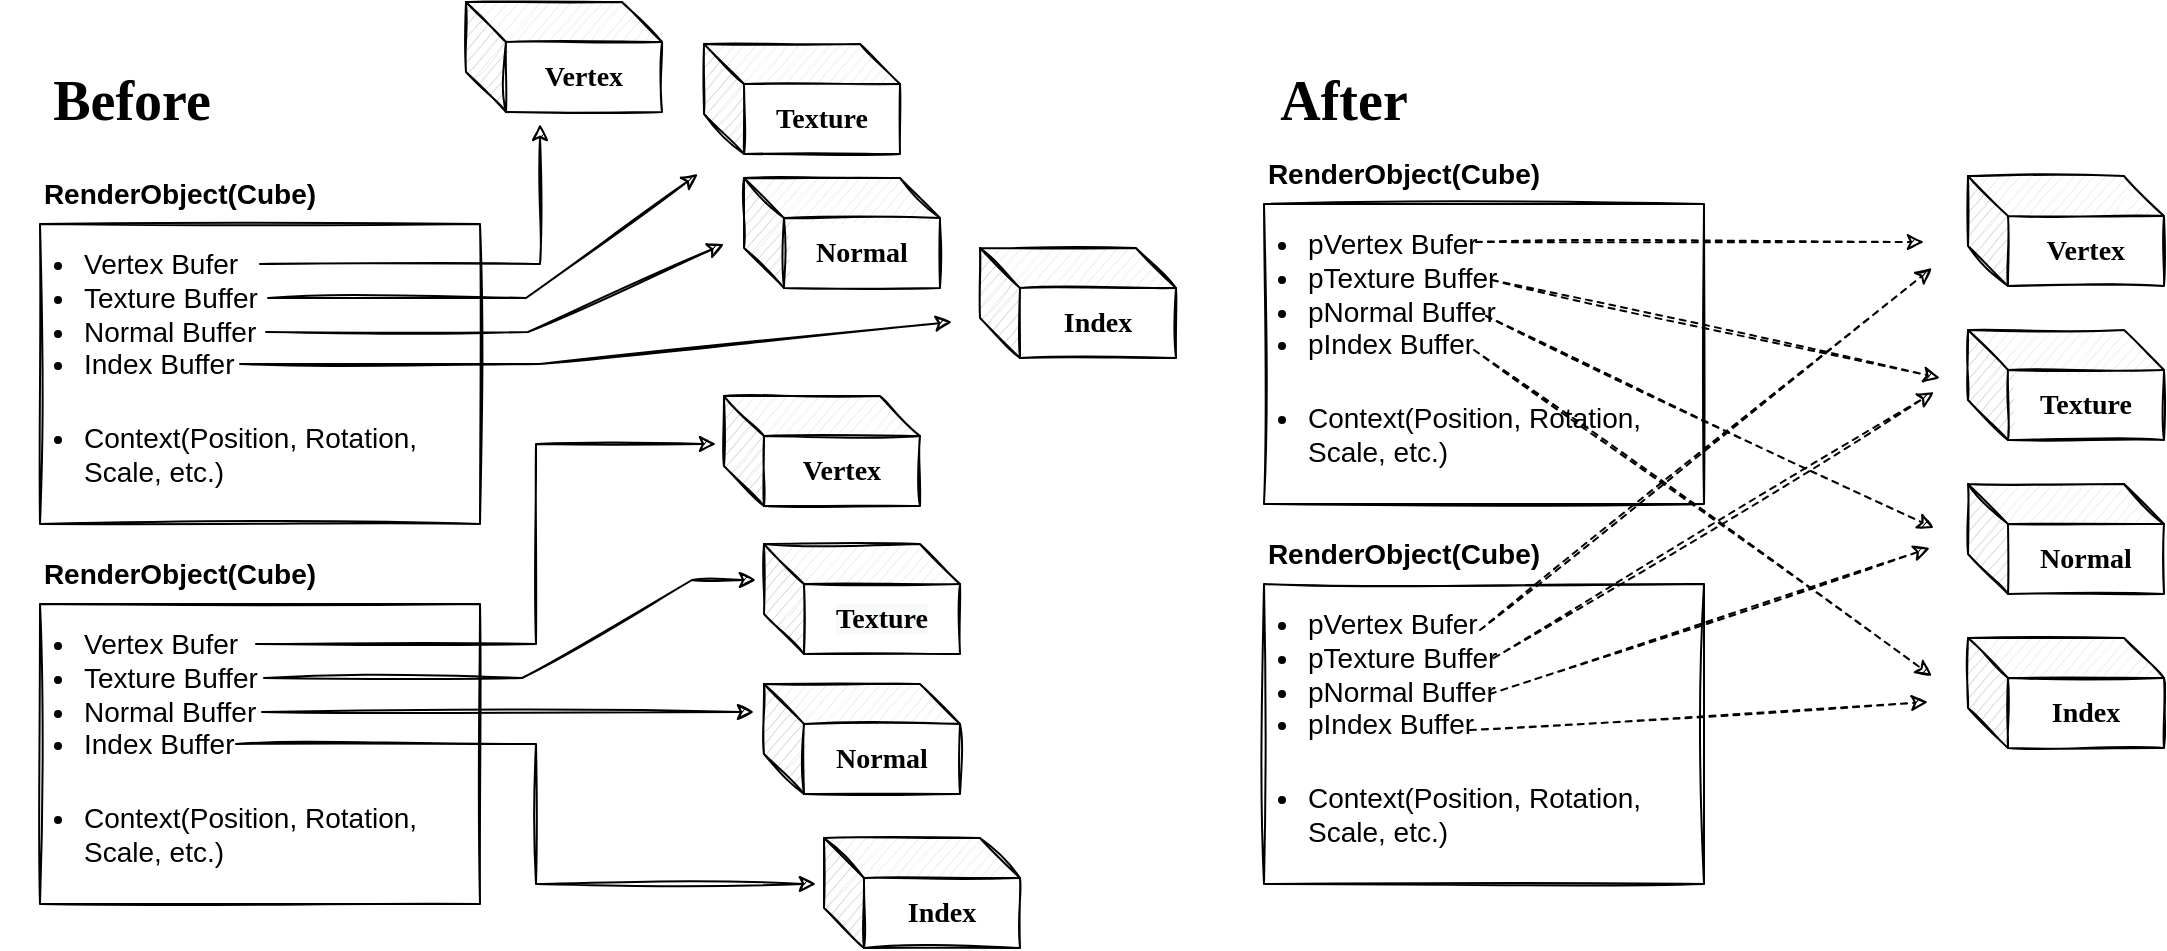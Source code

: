 <mxfile version="16.5.1" type="device"><diagram id="TqO5HWbR8SDvBkv4cXut" name="페이지-1"><mxGraphModel dx="1221" dy="764" grid="0" gridSize="10" guides="1" tooltips="1" connect="1" arrows="1" fold="1" page="0" pageScale="1" pageWidth="827" pageHeight="1169" math="0" shadow="0"><root><mxCell id="0"/><mxCell id="1" parent="0"/><mxCell id="radrT2njfF9qIuGcdS8G-8" value="&lt;div&gt;&lt;br&gt;&lt;/div&gt;" style="rounded=0;whiteSpace=wrap;html=1;sketch=1;" parent="1" vertex="1"><mxGeometry x="160" y="240" width="220" height="150" as="geometry"/></mxCell><mxCell id="radrT2njfF9qIuGcdS8G-9" value="RenderObject(Cube)" style="text;html=1;strokeColor=none;fillColor=none;align=center;verticalAlign=middle;whiteSpace=wrap;rounded=0;fontSize=14;fontStyle=1;sketch=1;" parent="1" vertex="1"><mxGeometry x="200" y="210" width="60" height="30" as="geometry"/></mxCell><mxCell id="radrT2njfF9qIuGcdS8G-10" value="&lt;ul&gt;&lt;li&gt;Vertex Bufer&lt;/li&gt;&lt;li&gt;Texture Buffer&lt;/li&gt;&lt;li&gt;Normal Buffer&lt;/li&gt;&lt;li&gt;Index Buffer&lt;/li&gt;&lt;/ul&gt;" style="text;html=1;strokeColor=none;fillColor=none;align=left;verticalAlign=middle;whiteSpace=wrap;rounded=0;fontSize=14;sketch=1;" parent="1" vertex="1"><mxGeometry x="140" y="240" width="260" height="90" as="geometry"/></mxCell><mxCell id="radrT2njfF9qIuGcdS8G-11" value="&lt;ul&gt;&lt;li&gt;Context(Position, Rotation, Scale, etc.)&lt;/li&gt;&lt;/ul&gt;" style="text;html=1;strokeColor=none;fillColor=none;align=left;verticalAlign=middle;whiteSpace=wrap;rounded=0;fontSize=14;sketch=1;" parent="1" vertex="1"><mxGeometry x="140" y="310" width="220" height="90" as="geometry"/></mxCell><mxCell id="radrT2njfF9qIuGcdS8G-12" value="&lt;div&gt;&lt;br&gt;&lt;/div&gt;" style="rounded=0;whiteSpace=wrap;html=1;sketch=1;" parent="1" vertex="1"><mxGeometry x="160" y="430" width="220" height="150" as="geometry"/></mxCell><mxCell id="radrT2njfF9qIuGcdS8G-14" value="&lt;ul&gt;&lt;li&gt;Vertex Bufer&lt;/li&gt;&lt;li&gt;Texture Buffer&lt;/li&gt;&lt;li&gt;Normal Buffer&lt;/li&gt;&lt;li&gt;Index Buffer&lt;/li&gt;&lt;/ul&gt;" style="text;html=1;strokeColor=none;fillColor=none;align=left;verticalAlign=middle;whiteSpace=wrap;rounded=0;fontSize=14;sketch=1;" parent="1" vertex="1"><mxGeometry x="140" y="430" width="260" height="90" as="geometry"/></mxCell><mxCell id="radrT2njfF9qIuGcdS8G-15" value="&lt;ul&gt;&lt;li&gt;Context(Position, Rotation, Scale, etc.)&lt;/li&gt;&lt;/ul&gt;" style="text;html=1;strokeColor=none;fillColor=none;align=left;verticalAlign=middle;whiteSpace=wrap;rounded=0;fontSize=14;sketch=1;" parent="1" vertex="1"><mxGeometry x="140" y="500" width="220" height="90" as="geometry"/></mxCell><mxCell id="radrT2njfF9qIuGcdS8G-16" value="RenderObject(Cube)" style="text;html=1;strokeColor=none;fillColor=none;align=center;verticalAlign=middle;whiteSpace=wrap;rounded=0;fontSize=14;fontStyle=1;sketch=1;" parent="1" vertex="1"><mxGeometry x="200" y="400" width="60" height="30" as="geometry"/></mxCell><mxCell id="radrT2njfF9qIuGcdS8G-17" value="" style="endArrow=classic;html=1;rounded=0;fontSize=14;sketch=1;" parent="1" edge="1"><mxGeometry width="50" height="50" relative="1" as="geometry"><mxPoint x="270" y="260" as="sourcePoint"/><mxPoint x="410" y="190" as="targetPoint"/><Array as="points"><mxPoint x="410" y="260"/></Array></mxGeometry></mxCell><mxCell id="radrT2njfF9qIuGcdS8G-18" value="" style="endArrow=classic;html=1;rounded=0;fontSize=14;sketch=1;" parent="1" edge="1"><mxGeometry width="50" height="50" relative="1" as="geometry"><mxPoint x="260" y="310" as="sourcePoint"/><mxPoint x="616" y="289" as="targetPoint"/><Array as="points"><mxPoint x="410" y="310"/></Array></mxGeometry></mxCell><mxCell id="radrT2njfF9qIuGcdS8G-20" value="" style="endArrow=classic;html=1;rounded=0;sketch=1;fontSize=14;" parent="1" edge="1"><mxGeometry width="50" height="50" relative="1" as="geometry"><mxPoint x="273" y="294" as="sourcePoint"/><mxPoint x="502" y="250" as="targetPoint"/><Array as="points"><mxPoint x="404" y="294"/></Array></mxGeometry></mxCell><mxCell id="radrT2njfF9qIuGcdS8G-21" value="" style="endArrow=classic;html=1;rounded=0;sketch=1;fontSize=14;" parent="1" edge="1"><mxGeometry width="50" height="50" relative="1" as="geometry"><mxPoint x="274" y="277" as="sourcePoint"/><mxPoint x="489" y="215" as="targetPoint"/><Array as="points"><mxPoint x="403" y="277"/></Array></mxGeometry></mxCell><mxCell id="radrT2njfF9qIuGcdS8G-23" value="Vertex" style="shape=cube;whiteSpace=wrap;html=1;boundedLbl=1;backgroundOutline=1;darkOpacity=0.05;darkOpacity2=0.1;sketch=1;fontSize=14;fontFamily=Comic Sans MS;fontStyle=1" parent="1" vertex="1"><mxGeometry x="373" y="129" width="98" height="55" as="geometry"/></mxCell><mxCell id="radrT2njfF9qIuGcdS8G-24" value="Texture" style="shape=cube;whiteSpace=wrap;html=1;boundedLbl=1;backgroundOutline=1;darkOpacity=0.05;darkOpacity2=0.1;sketch=1;fontSize=14;fontFamily=Comic Sans MS;fontStyle=1" parent="1" vertex="1"><mxGeometry x="492" y="150" width="98" height="55" as="geometry"/></mxCell><mxCell id="radrT2njfF9qIuGcdS8G-25" value="Normal" style="shape=cube;whiteSpace=wrap;html=1;boundedLbl=1;backgroundOutline=1;darkOpacity=0.05;darkOpacity2=0.1;sketch=1;fontSize=14;fontFamily=Comic Sans MS;fontStyle=1" parent="1" vertex="1"><mxGeometry x="512" y="217" width="98" height="55" as="geometry"/></mxCell><mxCell id="radrT2njfF9qIuGcdS8G-26" value="Index" style="shape=cube;whiteSpace=wrap;html=1;boundedLbl=1;backgroundOutline=1;darkOpacity=0.05;darkOpacity2=0.1;sketch=1;fontSize=14;fontFamily=Comic Sans MS;fontStyle=1" parent="1" vertex="1"><mxGeometry x="630" y="252" width="98" height="55" as="geometry"/></mxCell><mxCell id="radrT2njfF9qIuGcdS8G-27" value="" style="endArrow=classic;html=1;rounded=0;fontSize=14;sketch=1;" parent="1" edge="1"><mxGeometry width="50" height="50" relative="1" as="geometry"><mxPoint x="268.0" y="450" as="sourcePoint"/><mxPoint x="498" y="350" as="targetPoint"/><Array as="points"><mxPoint x="408" y="450"/><mxPoint x="408" y="350"/></Array></mxGeometry></mxCell><mxCell id="radrT2njfF9qIuGcdS8G-28" value="" style="endArrow=classic;html=1;rounded=0;fontSize=14;sketch=1;" parent="1" edge="1"><mxGeometry width="50" height="50" relative="1" as="geometry"><mxPoint x="258.0" y="500" as="sourcePoint"/><mxPoint x="548" y="570" as="targetPoint"/><Array as="points"><mxPoint x="408" y="500"/><mxPoint x="408" y="570"/></Array></mxGeometry></mxCell><mxCell id="radrT2njfF9qIuGcdS8G-29" value="" style="endArrow=classic;html=1;rounded=0;sketch=1;fontSize=14;" parent="1" edge="1"><mxGeometry width="50" height="50" relative="1" as="geometry"><mxPoint x="271" y="484.0" as="sourcePoint"/><mxPoint x="517" y="484.0" as="targetPoint"/></mxGeometry></mxCell><mxCell id="radrT2njfF9qIuGcdS8G-30" value="" style="endArrow=classic;html=1;rounded=0;sketch=1;fontSize=14;" parent="1" edge="1"><mxGeometry width="50" height="50" relative="1" as="geometry"><mxPoint x="272" y="467" as="sourcePoint"/><mxPoint x="518" y="418" as="targetPoint"/><Array as="points"><mxPoint x="401" y="467"/><mxPoint x="486" y="418"/></Array></mxGeometry></mxCell><mxCell id="radrT2njfF9qIuGcdS8G-31" value="&lt;span&gt;Vertex&lt;/span&gt;" style="shape=cube;whiteSpace=wrap;html=1;boundedLbl=1;backgroundOutline=1;darkOpacity=0.05;darkOpacity2=0.1;sketch=1;fontSize=14;fontFamily=Comic Sans MS;fontStyle=1" parent="1" vertex="1"><mxGeometry x="502" y="326" width="98" height="55" as="geometry"/></mxCell><mxCell id="radrT2njfF9qIuGcdS8G-32" value="&#10;&#10;&lt;span style=&quot;color: rgb(0, 0, 0); font-size: 14px; font-style: normal; letter-spacing: normal; text-align: center; text-indent: 0px; text-transform: none; word-spacing: 0px; background-color: rgb(248, 249, 250); display: inline; float: none;&quot;&gt;Texture&lt;/span&gt;&#10;&#10;" style="shape=cube;whiteSpace=wrap;html=1;boundedLbl=1;backgroundOutline=1;darkOpacity=0.05;darkOpacity2=0.1;sketch=1;fontSize=14;fontFamily=Comic Sans MS;fontStyle=1" parent="1" vertex="1"><mxGeometry x="522" y="400" width="98" height="55" as="geometry"/></mxCell><mxCell id="radrT2njfF9qIuGcdS8G-33" value="&lt;span&gt;Normal&lt;/span&gt;" style="shape=cube;whiteSpace=wrap;html=1;boundedLbl=1;backgroundOutline=1;darkOpacity=0.05;darkOpacity2=0.1;sketch=1;fontSize=14;fontFamily=Comic Sans MS;fontStyle=1" parent="1" vertex="1"><mxGeometry x="522" y="470" width="98" height="55" as="geometry"/></mxCell><mxCell id="radrT2njfF9qIuGcdS8G-34" value="&lt;span&gt;Index&lt;/span&gt;" style="shape=cube;whiteSpace=wrap;html=1;boundedLbl=1;backgroundOutline=1;darkOpacity=0.05;darkOpacity2=0.1;sketch=1;fontSize=14;fontFamily=Comic Sans MS;fontStyle=1" parent="1" vertex="1"><mxGeometry x="552" y="547" width="98" height="55" as="geometry"/></mxCell><mxCell id="radrT2njfF9qIuGcdS8G-35" value="&lt;div&gt;&lt;br&gt;&lt;/div&gt;" style="rounded=0;whiteSpace=wrap;html=1;sketch=1;" parent="1" vertex="1"><mxGeometry x="772" y="230" width="220" height="150" as="geometry"/></mxCell><mxCell id="radrT2njfF9qIuGcdS8G-36" value="RenderObject(Cube)" style="text;html=1;strokeColor=none;fillColor=none;align=center;verticalAlign=middle;whiteSpace=wrap;rounded=0;fontSize=14;fontStyle=1;sketch=1;" parent="1" vertex="1"><mxGeometry x="812" y="200" width="60" height="30" as="geometry"/></mxCell><mxCell id="radrT2njfF9qIuGcdS8G-37" value="&lt;ul&gt;&lt;li&gt;pVertex Bufer&lt;/li&gt;&lt;li&gt;pTexture Buffer&lt;/li&gt;&lt;li&gt;pNormal Buffer&lt;/li&gt;&lt;li&gt;pIndex Buffer&lt;/li&gt;&lt;/ul&gt;" style="text;html=1;strokeColor=none;fillColor=none;align=left;verticalAlign=middle;whiteSpace=wrap;rounded=0;fontSize=14;sketch=1;" parent="1" vertex="1"><mxGeometry x="752" y="230" width="260" height="90" as="geometry"/></mxCell><mxCell id="radrT2njfF9qIuGcdS8G-38" value="&lt;ul&gt;&lt;li&gt;Context(Position, Rotation, Scale, etc.)&lt;/li&gt;&lt;/ul&gt;" style="text;html=1;strokeColor=none;fillColor=none;align=left;verticalAlign=middle;whiteSpace=wrap;rounded=0;fontSize=14;sketch=1;" parent="1" vertex="1"><mxGeometry x="752" y="300" width="220" height="90" as="geometry"/></mxCell><mxCell id="radrT2njfF9qIuGcdS8G-39" value="&lt;div&gt;&lt;br&gt;&lt;/div&gt;" style="rounded=0;whiteSpace=wrap;html=1;sketch=1;" parent="1" vertex="1"><mxGeometry x="772" y="420" width="220" height="150" as="geometry"/></mxCell><mxCell id="radrT2njfF9qIuGcdS8G-40" value="&lt;ul&gt;&lt;li&gt;pVertex Bufer&lt;/li&gt;&lt;li&gt;pTexture Buffer&lt;/li&gt;&lt;li&gt;pNormal Buffer&lt;/li&gt;&lt;li&gt;pIndex Buffer&lt;/li&gt;&lt;/ul&gt;" style="text;html=1;strokeColor=none;fillColor=none;align=left;verticalAlign=middle;whiteSpace=wrap;rounded=0;fontSize=14;sketch=1;" parent="1" vertex="1"><mxGeometry x="752" y="420" width="260" height="90" as="geometry"/></mxCell><mxCell id="radrT2njfF9qIuGcdS8G-41" value="&lt;ul&gt;&lt;li&gt;Context(Position, Rotation, Scale, etc.)&lt;/li&gt;&lt;/ul&gt;" style="text;html=1;strokeColor=none;fillColor=none;align=left;verticalAlign=middle;whiteSpace=wrap;rounded=0;fontSize=14;sketch=1;" parent="1" vertex="1"><mxGeometry x="752" y="490" width="220" height="90" as="geometry"/></mxCell><mxCell id="radrT2njfF9qIuGcdS8G-42" value="RenderObject(Cube)" style="text;html=1;strokeColor=none;fillColor=none;align=center;verticalAlign=middle;whiteSpace=wrap;rounded=0;fontSize=14;fontStyle=1;sketch=1;" parent="1" vertex="1"><mxGeometry x="812" y="390" width="60" height="30" as="geometry"/></mxCell><mxCell id="radrT2njfF9qIuGcdS8G-47" value="Vertex" style="shape=cube;whiteSpace=wrap;html=1;boundedLbl=1;backgroundOutline=1;darkOpacity=0.05;darkOpacity2=0.1;sketch=1;fontSize=14;fontFamily=Comic Sans MS;fontStyle=1" parent="1" vertex="1"><mxGeometry x="1124" y="216" width="98" height="55" as="geometry"/></mxCell><mxCell id="radrT2njfF9qIuGcdS8G-48" value="Texture" style="shape=cube;whiteSpace=wrap;html=1;boundedLbl=1;backgroundOutline=1;darkOpacity=0.05;darkOpacity2=0.1;sketch=1;fontSize=14;fontFamily=Comic Sans MS;fontStyle=1" parent="1" vertex="1"><mxGeometry x="1124" y="293" width="98" height="55" as="geometry"/></mxCell><mxCell id="radrT2njfF9qIuGcdS8G-49" value="Normal" style="shape=cube;whiteSpace=wrap;html=1;boundedLbl=1;backgroundOutline=1;darkOpacity=0.05;darkOpacity2=0.1;sketch=1;fontSize=14;fontFamily=Comic Sans MS;fontStyle=1" parent="1" vertex="1"><mxGeometry x="1124" y="370" width="98" height="55" as="geometry"/></mxCell><mxCell id="radrT2njfF9qIuGcdS8G-50" value="Index" style="shape=cube;whiteSpace=wrap;html=1;boundedLbl=1;backgroundOutline=1;darkOpacity=0.05;darkOpacity2=0.1;sketch=1;fontSize=14;fontFamily=Comic Sans MS;fontStyle=1" parent="1" vertex="1"><mxGeometry x="1124" y="447" width="98" height="55" as="geometry"/></mxCell><mxCell id="radrT2njfF9qIuGcdS8G-59" value="" style="endArrow=classic;dashed=1;html=1;rounded=0;sketch=1;fontSize=14;endFill=1;" parent="1" edge="1"><mxGeometry width="50" height="50" relative="1" as="geometry"><mxPoint x="880" y="443" as="sourcePoint"/><mxPoint x="1106" y="262" as="targetPoint"/></mxGeometry></mxCell><mxCell id="radrT2njfF9qIuGcdS8G-60" value="" style="endArrow=classic;dashed=1;html=1;rounded=0;sketch=1;fontSize=14;endFill=1;" parent="1" edge="1"><mxGeometry width="50" height="50" relative="1" as="geometry"><mxPoint x="878.0" y="249" as="sourcePoint"/><mxPoint x="1102" y="249" as="targetPoint"/></mxGeometry></mxCell><mxCell id="radrT2njfF9qIuGcdS8G-61" value="" style="endArrow=classic;dashed=1;html=1;rounded=0;sketch=1;fontSize=14;endFill=1;" parent="1" edge="1"><mxGeometry width="50" height="50" relative="1" as="geometry"><mxPoint x="886.0" y="268" as="sourcePoint"/><mxPoint x="1110" y="317" as="targetPoint"/></mxGeometry></mxCell><mxCell id="radrT2njfF9qIuGcdS8G-62" value="" style="endArrow=classic;dashed=1;html=1;rounded=0;sketch=1;fontSize=14;endFill=1;" parent="1" edge="1"><mxGeometry width="50" height="50" relative="1" as="geometry"><mxPoint x="887" y="457" as="sourcePoint"/><mxPoint x="1107" y="324" as="targetPoint"/></mxGeometry></mxCell><mxCell id="radrT2njfF9qIuGcdS8G-63" value="" style="endArrow=classic;dashed=1;html=1;rounded=0;sketch=1;fontSize=14;endFill=1;" parent="1" edge="1"><mxGeometry width="50" height="50" relative="1" as="geometry"><mxPoint x="883.0" y="286" as="sourcePoint"/><mxPoint x="1107" y="392" as="targetPoint"/></mxGeometry></mxCell><mxCell id="radrT2njfF9qIuGcdS8G-64" value="" style="endArrow=classic;dashed=1;html=1;rounded=0;sketch=1;fontSize=14;endFill=1;" parent="1" edge="1"><mxGeometry width="50" height="50" relative="1" as="geometry"><mxPoint x="885" y="475.0" as="sourcePoint"/><mxPoint x="1105" y="402" as="targetPoint"/></mxGeometry></mxCell><mxCell id="radrT2njfF9qIuGcdS8G-65" value="" style="endArrow=classic;dashed=1;html=1;rounded=0;sketch=1;fontSize=14;endFill=1;" parent="1" edge="1"><mxGeometry width="50" height="50" relative="1" as="geometry"><mxPoint x="877.0" y="303" as="sourcePoint"/><mxPoint x="1106" y="466" as="targetPoint"/></mxGeometry></mxCell><mxCell id="radrT2njfF9qIuGcdS8G-66" value="" style="endArrow=classic;dashed=1;html=1;rounded=0;sketch=1;fontSize=14;endFill=1;" parent="1" edge="1"><mxGeometry width="50" height="50" relative="1" as="geometry"><mxPoint x="875" y="493.0" as="sourcePoint"/><mxPoint x="1104" y="479" as="targetPoint"/></mxGeometry></mxCell><mxCell id="radrT2njfF9qIuGcdS8G-67" value="&lt;b&gt;&lt;font style=&quot;font-size: 28px&quot;&gt;Before&lt;/font&gt;&lt;/b&gt;" style="text;html=1;strokeColor=none;fillColor=none;align=center;verticalAlign=middle;whiteSpace=wrap;rounded=0;sketch=1;fontSize=14;fontFamily=Comic Sans MS;" parent="1" vertex="1"><mxGeometry x="176" y="162.5" width="60" height="30" as="geometry"/></mxCell><mxCell id="radrT2njfF9qIuGcdS8G-68" value="&lt;b&gt;&lt;font style=&quot;font-size: 28px&quot;&gt;After&lt;/font&gt;&lt;/b&gt;" style="text;html=1;strokeColor=none;fillColor=none;align=center;verticalAlign=middle;whiteSpace=wrap;rounded=0;sketch=1;fontSize=14;fontFamily=Comic Sans MS;" parent="1" vertex="1"><mxGeometry x="782" y="162.5" width="60" height="30" as="geometry"/></mxCell></root></mxGraphModel></diagram></mxfile>